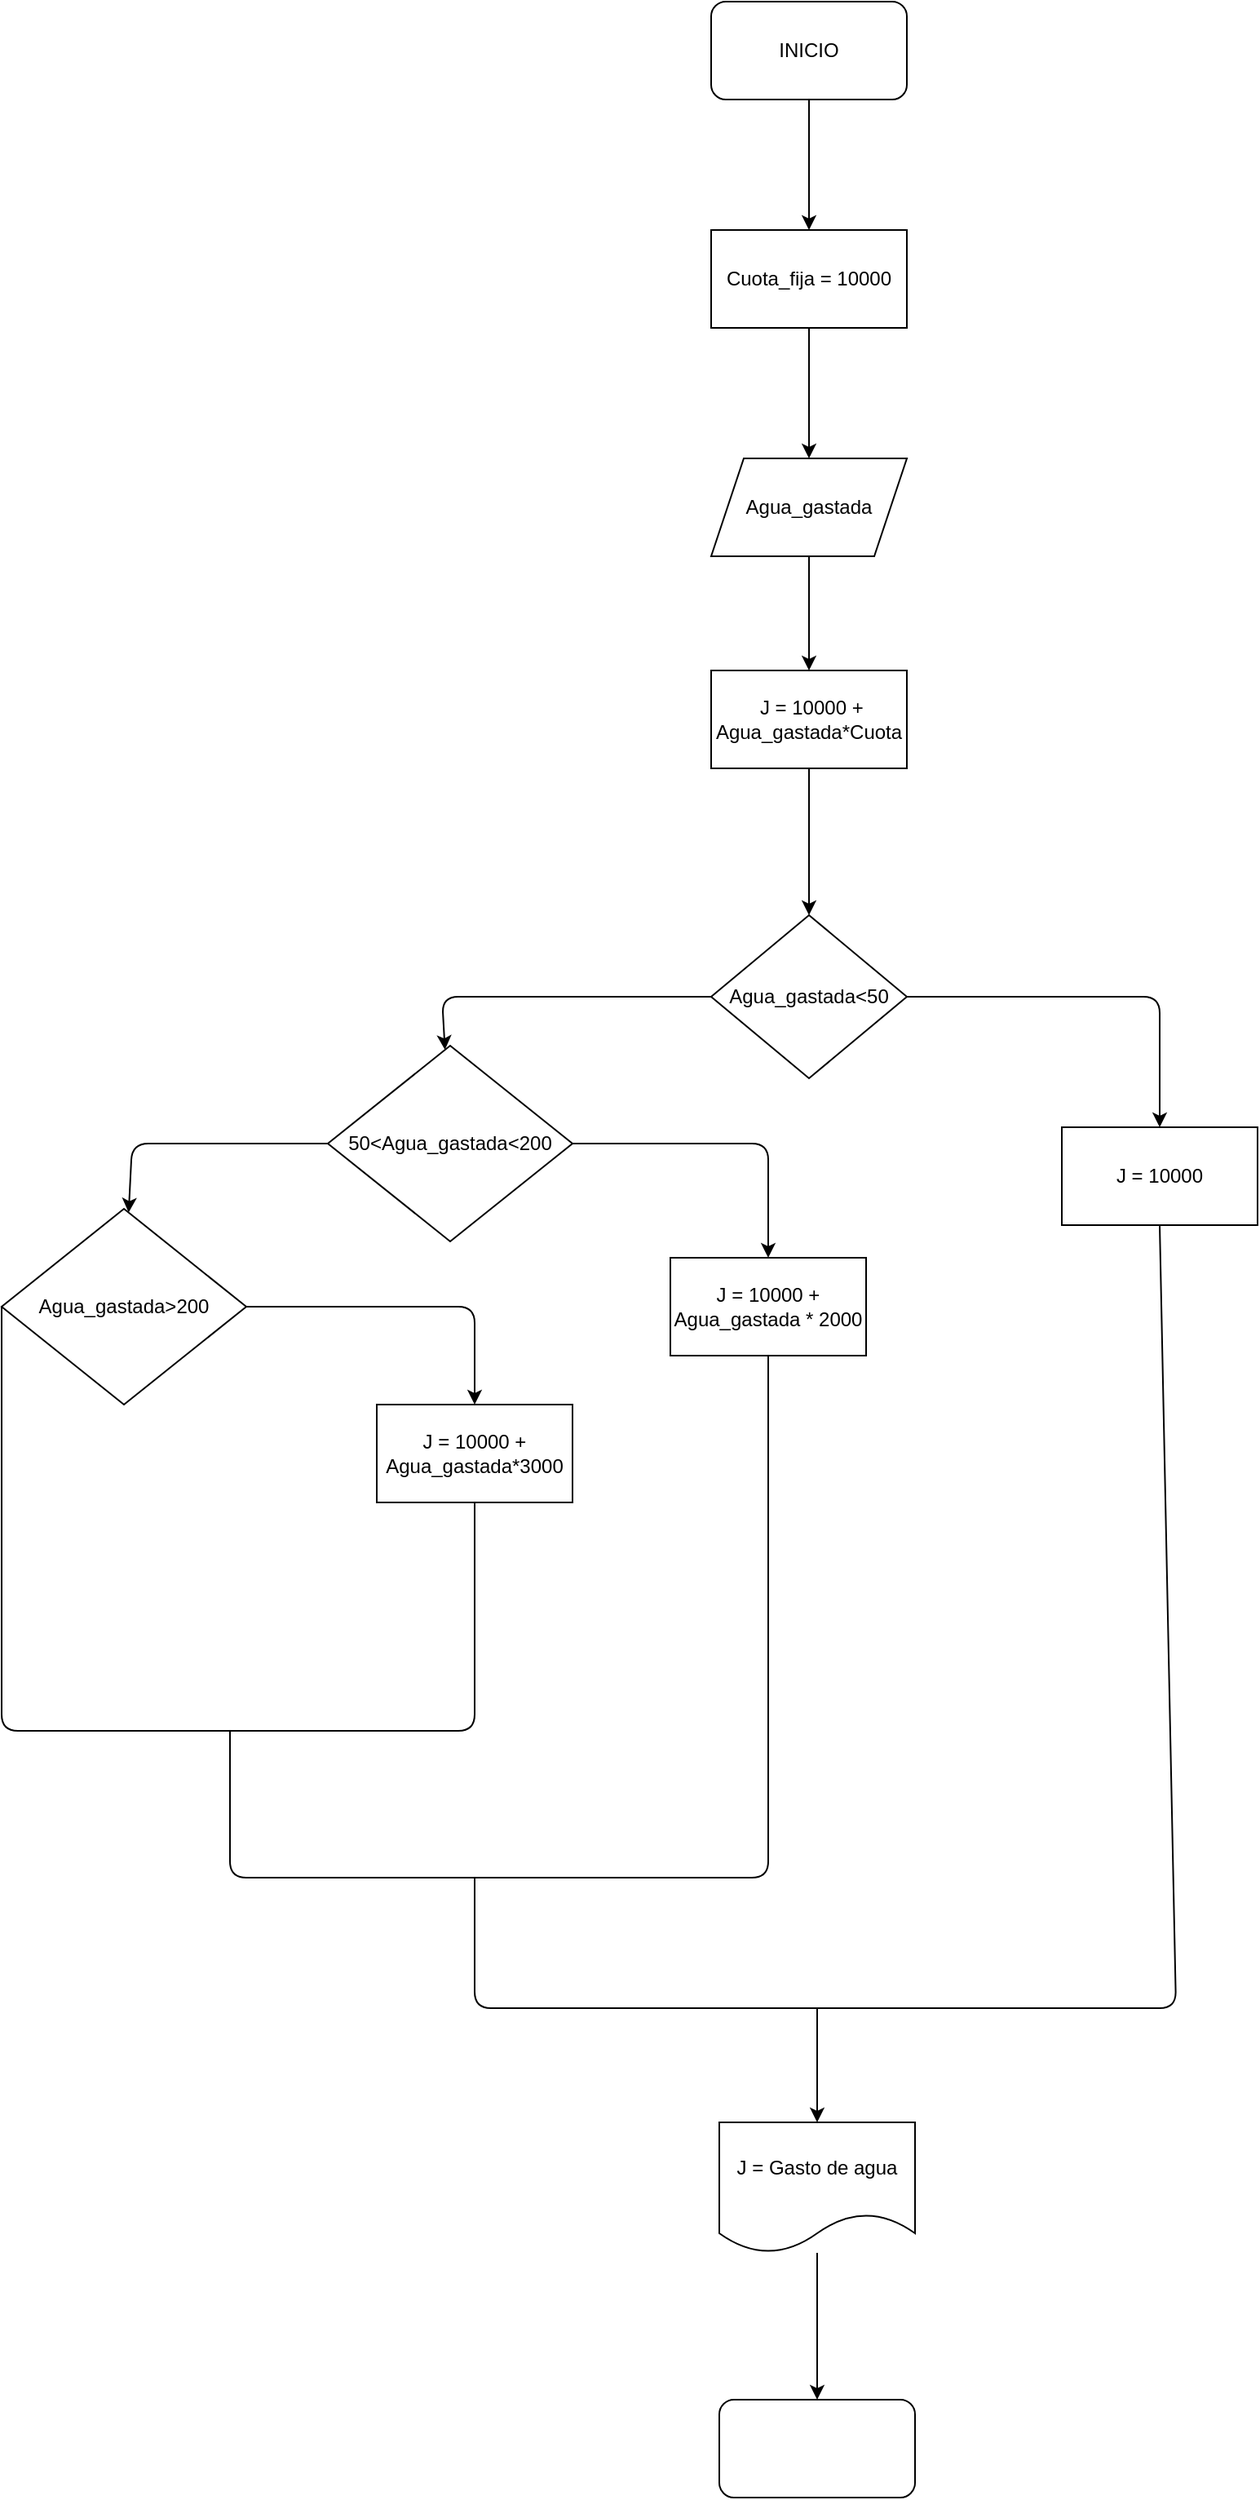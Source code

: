 <mxfile>
    <diagram id="d4Ew3nG0eq1W9k98xOG6" name="Page-1">
        <mxGraphModel dx="1666" dy="480" grid="1" gridSize="10" guides="1" tooltips="1" connect="1" arrows="1" fold="1" page="1" pageScale="1" pageWidth="850" pageHeight="1100" math="0" shadow="0">
            <root>
                <mxCell id="0"/>
                <mxCell id="1" parent="0"/>
                <mxCell id="4" style="edgeStyle=none;html=1;" edge="1" parent="1" source="2">
                    <mxGeometry relative="1" as="geometry">
                        <mxPoint x="415" y="190" as="targetPoint"/>
                    </mxGeometry>
                </mxCell>
                <mxCell id="2" value="INICIO" style="rounded=1;whiteSpace=wrap;html=1;" vertex="1" parent="1">
                    <mxGeometry x="355" y="50" width="120" height="60" as="geometry"/>
                </mxCell>
                <mxCell id="10" value="" style="edgeStyle=none;html=1;" edge="1" parent="1" source="7" target="9">
                    <mxGeometry relative="1" as="geometry"/>
                </mxCell>
                <mxCell id="7" value="Cuota_fija = 10000" style="rounded=0;whiteSpace=wrap;html=1;" vertex="1" parent="1">
                    <mxGeometry x="355" y="190" width="120" height="60" as="geometry"/>
                </mxCell>
                <mxCell id="12" value="" style="edgeStyle=none;html=1;" edge="1" parent="1" source="9">
                    <mxGeometry relative="1" as="geometry">
                        <mxPoint x="415" y="460" as="targetPoint"/>
                    </mxGeometry>
                </mxCell>
                <mxCell id="9" value="Agua_gastada" style="shape=parallelogram;perimeter=parallelogramPerimeter;whiteSpace=wrap;html=1;fixedSize=1;rounded=0;" vertex="1" parent="1">
                    <mxGeometry x="355" y="330" width="120" height="60" as="geometry"/>
                </mxCell>
                <mxCell id="15" style="edgeStyle=none;html=1;entryX=0.5;entryY=0;entryDx=0;entryDy=0;" edge="1" parent="1" source="13" target="14">
                    <mxGeometry relative="1" as="geometry"/>
                </mxCell>
                <mxCell id="13" value="&amp;nbsp;J = 10000 + Agua_gastada*Cuota" style="rounded=0;whiteSpace=wrap;html=1;" vertex="1" parent="1">
                    <mxGeometry x="355" y="460" width="120" height="60" as="geometry"/>
                </mxCell>
                <mxCell id="17" style="edgeStyle=none;html=1;entryX=0.5;entryY=0;entryDx=0;entryDy=0;" edge="1" parent="1" source="14" target="16">
                    <mxGeometry relative="1" as="geometry">
                        <Array as="points">
                            <mxPoint x="630" y="660"/>
                        </Array>
                    </mxGeometry>
                </mxCell>
                <mxCell id="19" value="" style="edgeStyle=none;html=1;" edge="1" parent="1" source="14" target="18">
                    <mxGeometry relative="1" as="geometry">
                        <Array as="points">
                            <mxPoint x="190" y="660"/>
                        </Array>
                    </mxGeometry>
                </mxCell>
                <mxCell id="14" value="Agua_gastada&amp;lt;50" style="rhombus;whiteSpace=wrap;html=1;" vertex="1" parent="1">
                    <mxGeometry x="355" y="610" width="120" height="100" as="geometry"/>
                </mxCell>
                <mxCell id="16" value="J = 10000" style="whiteSpace=wrap;html=1;" vertex="1" parent="1">
                    <mxGeometry x="570" y="740" width="120" height="60" as="geometry"/>
                </mxCell>
                <mxCell id="21" value="" style="edgeStyle=none;html=1;" edge="1" parent="1" source="18" target="20">
                    <mxGeometry relative="1" as="geometry">
                        <Array as="points">
                            <mxPoint x="390" y="750"/>
                        </Array>
                    </mxGeometry>
                </mxCell>
                <mxCell id="23" value="" style="edgeStyle=none;html=1;" edge="1" parent="1" source="18" target="22">
                    <mxGeometry relative="1" as="geometry">
                        <Array as="points">
                            <mxPoint y="750"/>
                        </Array>
                    </mxGeometry>
                </mxCell>
                <mxCell id="18" value="50&amp;lt;Agua_gastada&amp;lt;200" style="rhombus;whiteSpace=wrap;html=1;" vertex="1" parent="1">
                    <mxGeometry x="120" y="690" width="150" height="120" as="geometry"/>
                </mxCell>
                <mxCell id="20" value="J = 10000 + Agua_gastada * 2000" style="whiteSpace=wrap;html=1;" vertex="1" parent="1">
                    <mxGeometry x="330" y="820" width="120" height="60" as="geometry"/>
                </mxCell>
                <mxCell id="25" value="" style="edgeStyle=none;html=1;" edge="1" parent="1" source="22" target="24">
                    <mxGeometry relative="1" as="geometry">
                        <Array as="points">
                            <mxPoint x="210" y="850"/>
                        </Array>
                    </mxGeometry>
                </mxCell>
                <mxCell id="22" value="Agua_gastada&amp;gt;200" style="rhombus;whiteSpace=wrap;html=1;" vertex="1" parent="1">
                    <mxGeometry x="-80" y="790" width="150" height="120" as="geometry"/>
                </mxCell>
                <mxCell id="24" value="J = 10000 + Agua_gastada*3000" style="whiteSpace=wrap;html=1;" vertex="1" parent="1">
                    <mxGeometry x="150" y="910" width="120" height="60" as="geometry"/>
                </mxCell>
                <mxCell id="26" value="" style="endArrow=none;html=1;exitX=0;exitY=0.5;exitDx=0;exitDy=0;entryX=0.5;entryY=1;entryDx=0;entryDy=0;" edge="1" parent="1" source="22" target="24">
                    <mxGeometry width="50" height="50" relative="1" as="geometry">
                        <mxPoint x="190" y="900" as="sourcePoint"/>
                        <mxPoint x="-90" y="1100" as="targetPoint"/>
                        <Array as="points">
                            <mxPoint x="-80" y="1110"/>
                            <mxPoint x="210" y="1110"/>
                        </Array>
                    </mxGeometry>
                </mxCell>
                <mxCell id="27" value="" style="endArrow=none;html=1;entryX=0.5;entryY=1;entryDx=0;entryDy=0;" edge="1" parent="1" target="20">
                    <mxGeometry width="50" height="50" relative="1" as="geometry">
                        <mxPoint x="60" y="1110" as="sourcePoint"/>
                        <mxPoint x="240" y="950" as="targetPoint"/>
                        <Array as="points">
                            <mxPoint x="60" y="1200"/>
                            <mxPoint x="390" y="1200"/>
                        </Array>
                    </mxGeometry>
                </mxCell>
                <mxCell id="28" value="" style="endArrow=none;html=1;entryX=0.5;entryY=1;entryDx=0;entryDy=0;" edge="1" parent="1" target="16">
                    <mxGeometry width="50" height="50" relative="1" as="geometry">
                        <mxPoint x="210" y="1200" as="sourcePoint"/>
                        <mxPoint x="490" y="950" as="targetPoint"/>
                        <Array as="points">
                            <mxPoint x="210" y="1280"/>
                            <mxPoint x="640" y="1280"/>
                        </Array>
                    </mxGeometry>
                </mxCell>
                <mxCell id="29" value="" style="endArrow=classic;html=1;" edge="1" parent="1" target="30">
                    <mxGeometry width="50" height="50" relative="1" as="geometry">
                        <mxPoint x="420" y="1280" as="sourcePoint"/>
                        <mxPoint x="420" y="1330" as="targetPoint"/>
                    </mxGeometry>
                </mxCell>
                <mxCell id="32" value="" style="edgeStyle=none;html=1;" edge="1" parent="1" source="30" target="31">
                    <mxGeometry relative="1" as="geometry"/>
                </mxCell>
                <mxCell id="30" value="J = Gasto de agua" style="shape=document;whiteSpace=wrap;html=1;boundedLbl=1;" vertex="1" parent="1">
                    <mxGeometry x="360" y="1350" width="120" height="80" as="geometry"/>
                </mxCell>
                <mxCell id="31" value="" style="rounded=1;whiteSpace=wrap;html=1;" vertex="1" parent="1">
                    <mxGeometry x="360" y="1520" width="120" height="60" as="geometry"/>
                </mxCell>
            </root>
        </mxGraphModel>
    </diagram>
</mxfile>